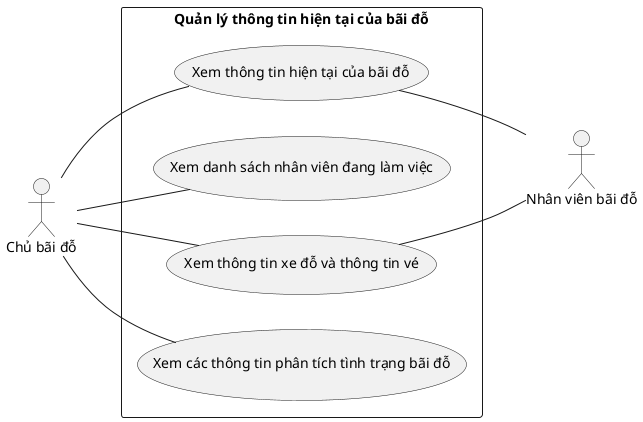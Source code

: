 @startuml manage_parking_current_info

left to right direction
skinparam packageStyle rect

actor "Chủ bãi đỗ" as ParkingOwner
actor "Nhân viên bãi đỗ" as ParkingEmployee

rectangle "Quản lý thông tin hiện tại của bãi đỗ" as ManageParkingCurrentInfo {
  'ParkingOwner'
    ParkingOwner -- (Xem thông tin hiện tại của bãi đỗ)
    ParkingOwner -- (Xem danh sách nhân viên đang làm việc)
    ParkingOwner -- (Xem thông tin xe đỗ và thông tin vé)
    ParkingOwner -- (Xem các thông tin phân tích tình trạng bãi đỗ)
  'ParkingEmployee'
    (Xem thông tin hiện tại của bãi đỗ) -- ParkingEmployee
    (Xem thông tin xe đỗ và thông tin vé) -- ParkingEmployee
}

@enduml